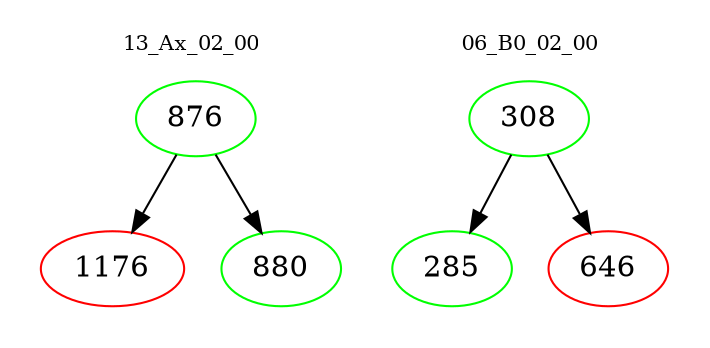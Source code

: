 digraph{
subgraph cluster_0 {
color = white
label = "13_Ax_02_00";
fontsize=10;
T0_876 [label="876", color="green"]
T0_876 -> T0_1176 [color="black"]
T0_1176 [label="1176", color="red"]
T0_876 -> T0_880 [color="black"]
T0_880 [label="880", color="green"]
}
subgraph cluster_1 {
color = white
label = "06_B0_02_00";
fontsize=10;
T1_308 [label="308", color="green"]
T1_308 -> T1_285 [color="black"]
T1_285 [label="285", color="green"]
T1_308 -> T1_646 [color="black"]
T1_646 [label="646", color="red"]
}
}
